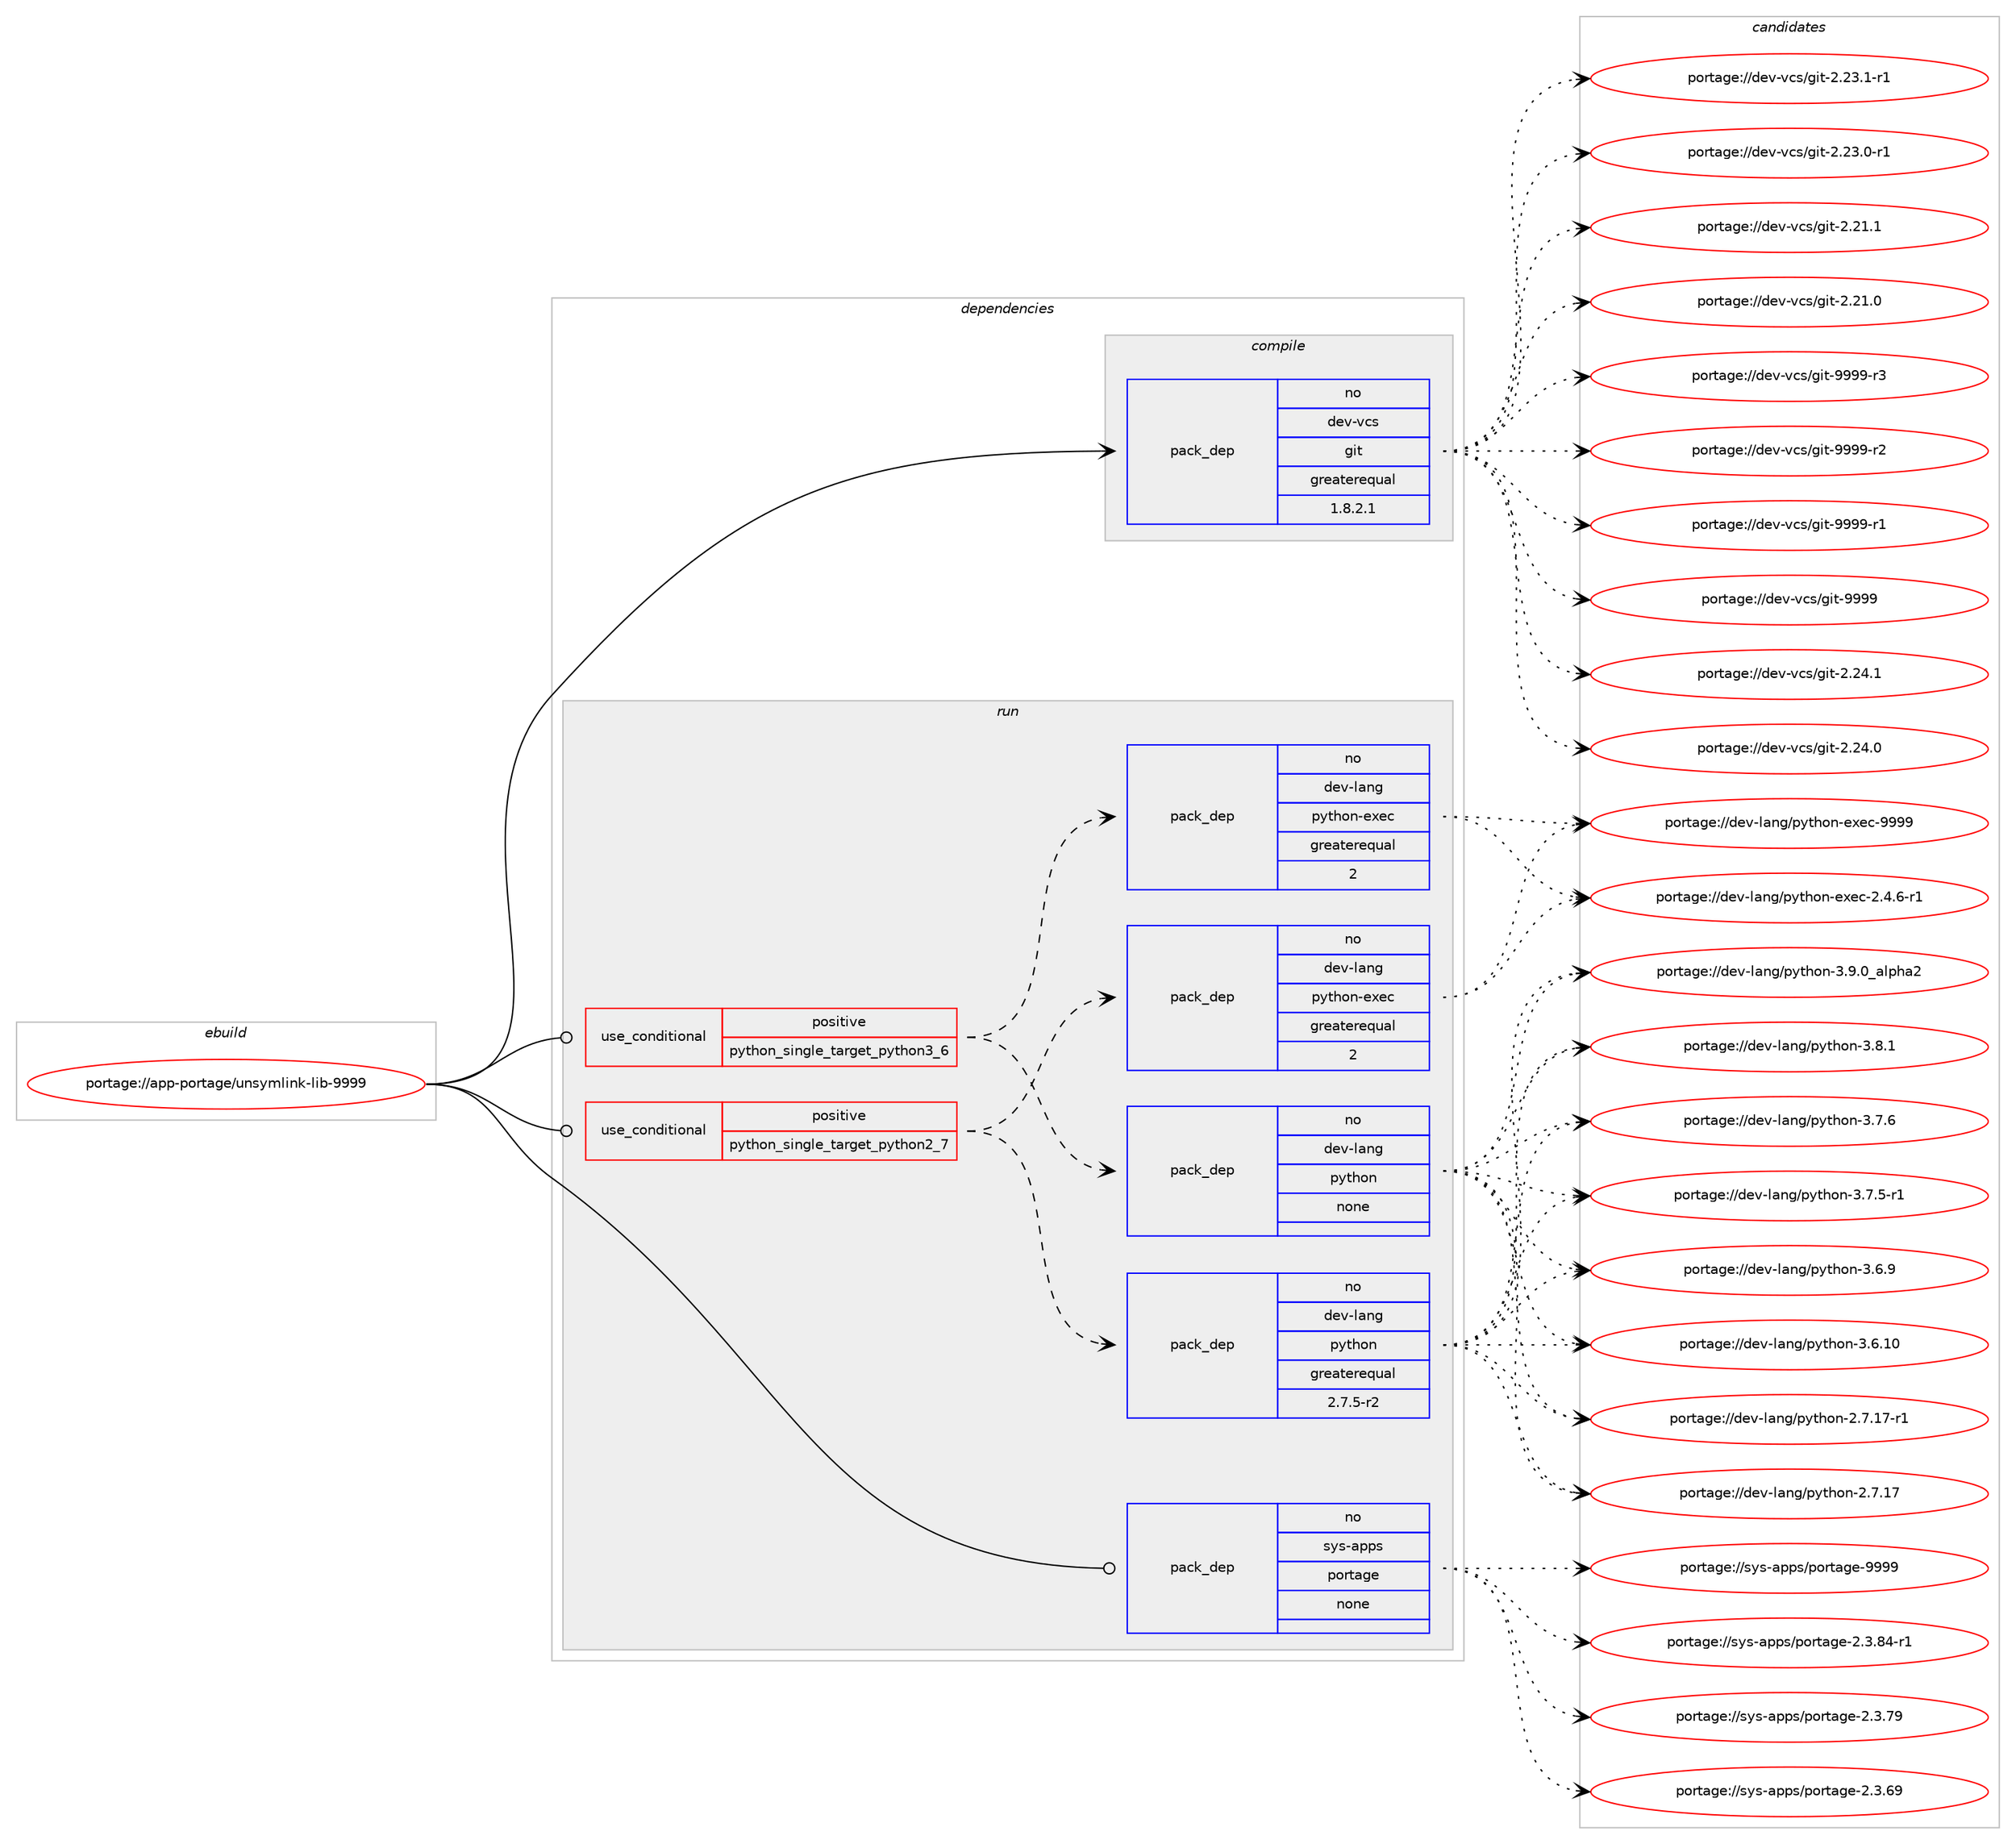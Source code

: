 digraph prolog {

# *************
# Graph options
# *************

newrank=true;
concentrate=true;
compound=true;
graph [rankdir=LR,fontname=Helvetica,fontsize=10,ranksep=1.5];#, ranksep=2.5, nodesep=0.2];
edge  [arrowhead=vee];
node  [fontname=Helvetica,fontsize=10];

# **********
# The ebuild
# **********

subgraph cluster_leftcol {
color=gray;
label=<<i>ebuild</i>>;
id [label="portage://app-portage/unsymlink-lib-9999", color=red, width=4, href="../app-portage/unsymlink-lib-9999.svg"];
}

# ****************
# The dependencies
# ****************

subgraph cluster_midcol {
color=gray;
label=<<i>dependencies</i>>;
subgraph cluster_compile {
fillcolor="#eeeeee";
style=filled;
label=<<i>compile</i>>;
subgraph pack451772 {
dependency600705 [label=<<TABLE BORDER="0" CELLBORDER="1" CELLSPACING="0" CELLPADDING="4" WIDTH="220"><TR><TD ROWSPAN="6" CELLPADDING="30">pack_dep</TD></TR><TR><TD WIDTH="110">no</TD></TR><TR><TD>dev-vcs</TD></TR><TR><TD>git</TD></TR><TR><TD>greaterequal</TD></TR><TR><TD>1.8.2.1</TD></TR></TABLE>>, shape=none, color=blue];
}
id:e -> dependency600705:w [weight=20,style="solid",arrowhead="vee"];
}
subgraph cluster_compileandrun {
fillcolor="#eeeeee";
style=filled;
label=<<i>compile and run</i>>;
}
subgraph cluster_run {
fillcolor="#eeeeee";
style=filled;
label=<<i>run</i>>;
subgraph cond140915 {
dependency600706 [label=<<TABLE BORDER="0" CELLBORDER="1" CELLSPACING="0" CELLPADDING="4"><TR><TD ROWSPAN="3" CELLPADDING="10">use_conditional</TD></TR><TR><TD>positive</TD></TR><TR><TD>python_single_target_python2_7</TD></TR></TABLE>>, shape=none, color=red];
subgraph pack451773 {
dependency600707 [label=<<TABLE BORDER="0" CELLBORDER="1" CELLSPACING="0" CELLPADDING="4" WIDTH="220"><TR><TD ROWSPAN="6" CELLPADDING="30">pack_dep</TD></TR><TR><TD WIDTH="110">no</TD></TR><TR><TD>dev-lang</TD></TR><TR><TD>python</TD></TR><TR><TD>greaterequal</TD></TR><TR><TD>2.7.5-r2</TD></TR></TABLE>>, shape=none, color=blue];
}
dependency600706:e -> dependency600707:w [weight=20,style="dashed",arrowhead="vee"];
subgraph pack451774 {
dependency600708 [label=<<TABLE BORDER="0" CELLBORDER="1" CELLSPACING="0" CELLPADDING="4" WIDTH="220"><TR><TD ROWSPAN="6" CELLPADDING="30">pack_dep</TD></TR><TR><TD WIDTH="110">no</TD></TR><TR><TD>dev-lang</TD></TR><TR><TD>python-exec</TD></TR><TR><TD>greaterequal</TD></TR><TR><TD>2</TD></TR></TABLE>>, shape=none, color=blue];
}
dependency600706:e -> dependency600708:w [weight=20,style="dashed",arrowhead="vee"];
}
id:e -> dependency600706:w [weight=20,style="solid",arrowhead="odot"];
subgraph cond140916 {
dependency600709 [label=<<TABLE BORDER="0" CELLBORDER="1" CELLSPACING="0" CELLPADDING="4"><TR><TD ROWSPAN="3" CELLPADDING="10">use_conditional</TD></TR><TR><TD>positive</TD></TR><TR><TD>python_single_target_python3_6</TD></TR></TABLE>>, shape=none, color=red];
subgraph pack451775 {
dependency600710 [label=<<TABLE BORDER="0" CELLBORDER="1" CELLSPACING="0" CELLPADDING="4" WIDTH="220"><TR><TD ROWSPAN="6" CELLPADDING="30">pack_dep</TD></TR><TR><TD WIDTH="110">no</TD></TR><TR><TD>dev-lang</TD></TR><TR><TD>python</TD></TR><TR><TD>none</TD></TR><TR><TD></TD></TR></TABLE>>, shape=none, color=blue];
}
dependency600709:e -> dependency600710:w [weight=20,style="dashed",arrowhead="vee"];
subgraph pack451776 {
dependency600711 [label=<<TABLE BORDER="0" CELLBORDER="1" CELLSPACING="0" CELLPADDING="4" WIDTH="220"><TR><TD ROWSPAN="6" CELLPADDING="30">pack_dep</TD></TR><TR><TD WIDTH="110">no</TD></TR><TR><TD>dev-lang</TD></TR><TR><TD>python-exec</TD></TR><TR><TD>greaterequal</TD></TR><TR><TD>2</TD></TR></TABLE>>, shape=none, color=blue];
}
dependency600709:e -> dependency600711:w [weight=20,style="dashed",arrowhead="vee"];
}
id:e -> dependency600709:w [weight=20,style="solid",arrowhead="odot"];
subgraph pack451777 {
dependency600712 [label=<<TABLE BORDER="0" CELLBORDER="1" CELLSPACING="0" CELLPADDING="4" WIDTH="220"><TR><TD ROWSPAN="6" CELLPADDING="30">pack_dep</TD></TR><TR><TD WIDTH="110">no</TD></TR><TR><TD>sys-apps</TD></TR><TR><TD>portage</TD></TR><TR><TD>none</TD></TR><TR><TD></TD></TR></TABLE>>, shape=none, color=blue];
}
id:e -> dependency600712:w [weight=20,style="solid",arrowhead="odot"];
}
}

# **************
# The candidates
# **************

subgraph cluster_choices {
rank=same;
color=gray;
label=<<i>candidates</i>>;

subgraph choice451772 {
color=black;
nodesep=1;
choice10010111845118991154710310511645575757574511451 [label="portage://dev-vcs/git-9999-r3", color=red, width=4,href="../dev-vcs/git-9999-r3.svg"];
choice10010111845118991154710310511645575757574511450 [label="portage://dev-vcs/git-9999-r2", color=red, width=4,href="../dev-vcs/git-9999-r2.svg"];
choice10010111845118991154710310511645575757574511449 [label="portage://dev-vcs/git-9999-r1", color=red, width=4,href="../dev-vcs/git-9999-r1.svg"];
choice1001011184511899115471031051164557575757 [label="portage://dev-vcs/git-9999", color=red, width=4,href="../dev-vcs/git-9999.svg"];
choice10010111845118991154710310511645504650524649 [label="portage://dev-vcs/git-2.24.1", color=red, width=4,href="../dev-vcs/git-2.24.1.svg"];
choice10010111845118991154710310511645504650524648 [label="portage://dev-vcs/git-2.24.0", color=red, width=4,href="../dev-vcs/git-2.24.0.svg"];
choice100101118451189911547103105116455046505146494511449 [label="portage://dev-vcs/git-2.23.1-r1", color=red, width=4,href="../dev-vcs/git-2.23.1-r1.svg"];
choice100101118451189911547103105116455046505146484511449 [label="portage://dev-vcs/git-2.23.0-r1", color=red, width=4,href="../dev-vcs/git-2.23.0-r1.svg"];
choice10010111845118991154710310511645504650494649 [label="portage://dev-vcs/git-2.21.1", color=red, width=4,href="../dev-vcs/git-2.21.1.svg"];
choice10010111845118991154710310511645504650494648 [label="portage://dev-vcs/git-2.21.0", color=red, width=4,href="../dev-vcs/git-2.21.0.svg"];
dependency600705:e -> choice10010111845118991154710310511645575757574511451:w [style=dotted,weight="100"];
dependency600705:e -> choice10010111845118991154710310511645575757574511450:w [style=dotted,weight="100"];
dependency600705:e -> choice10010111845118991154710310511645575757574511449:w [style=dotted,weight="100"];
dependency600705:e -> choice1001011184511899115471031051164557575757:w [style=dotted,weight="100"];
dependency600705:e -> choice10010111845118991154710310511645504650524649:w [style=dotted,weight="100"];
dependency600705:e -> choice10010111845118991154710310511645504650524648:w [style=dotted,weight="100"];
dependency600705:e -> choice100101118451189911547103105116455046505146494511449:w [style=dotted,weight="100"];
dependency600705:e -> choice100101118451189911547103105116455046505146484511449:w [style=dotted,weight="100"];
dependency600705:e -> choice10010111845118991154710310511645504650494649:w [style=dotted,weight="100"];
dependency600705:e -> choice10010111845118991154710310511645504650494648:w [style=dotted,weight="100"];
}
subgraph choice451773 {
color=black;
nodesep=1;
choice10010111845108971101034711212111610411111045514657464895971081121049750 [label="portage://dev-lang/python-3.9.0_alpha2", color=red, width=4,href="../dev-lang/python-3.9.0_alpha2.svg"];
choice100101118451089711010347112121116104111110455146564649 [label="portage://dev-lang/python-3.8.1", color=red, width=4,href="../dev-lang/python-3.8.1.svg"];
choice100101118451089711010347112121116104111110455146554654 [label="portage://dev-lang/python-3.7.6", color=red, width=4,href="../dev-lang/python-3.7.6.svg"];
choice1001011184510897110103471121211161041111104551465546534511449 [label="portage://dev-lang/python-3.7.5-r1", color=red, width=4,href="../dev-lang/python-3.7.5-r1.svg"];
choice100101118451089711010347112121116104111110455146544657 [label="portage://dev-lang/python-3.6.9", color=red, width=4,href="../dev-lang/python-3.6.9.svg"];
choice10010111845108971101034711212111610411111045514654464948 [label="portage://dev-lang/python-3.6.10", color=red, width=4,href="../dev-lang/python-3.6.10.svg"];
choice100101118451089711010347112121116104111110455046554649554511449 [label="portage://dev-lang/python-2.7.17-r1", color=red, width=4,href="../dev-lang/python-2.7.17-r1.svg"];
choice10010111845108971101034711212111610411111045504655464955 [label="portage://dev-lang/python-2.7.17", color=red, width=4,href="../dev-lang/python-2.7.17.svg"];
dependency600707:e -> choice10010111845108971101034711212111610411111045514657464895971081121049750:w [style=dotted,weight="100"];
dependency600707:e -> choice100101118451089711010347112121116104111110455146564649:w [style=dotted,weight="100"];
dependency600707:e -> choice100101118451089711010347112121116104111110455146554654:w [style=dotted,weight="100"];
dependency600707:e -> choice1001011184510897110103471121211161041111104551465546534511449:w [style=dotted,weight="100"];
dependency600707:e -> choice100101118451089711010347112121116104111110455146544657:w [style=dotted,weight="100"];
dependency600707:e -> choice10010111845108971101034711212111610411111045514654464948:w [style=dotted,weight="100"];
dependency600707:e -> choice100101118451089711010347112121116104111110455046554649554511449:w [style=dotted,weight="100"];
dependency600707:e -> choice10010111845108971101034711212111610411111045504655464955:w [style=dotted,weight="100"];
}
subgraph choice451774 {
color=black;
nodesep=1;
choice10010111845108971101034711212111610411111045101120101994557575757 [label="portage://dev-lang/python-exec-9999", color=red, width=4,href="../dev-lang/python-exec-9999.svg"];
choice10010111845108971101034711212111610411111045101120101994550465246544511449 [label="portage://dev-lang/python-exec-2.4.6-r1", color=red, width=4,href="../dev-lang/python-exec-2.4.6-r1.svg"];
dependency600708:e -> choice10010111845108971101034711212111610411111045101120101994557575757:w [style=dotted,weight="100"];
dependency600708:e -> choice10010111845108971101034711212111610411111045101120101994550465246544511449:w [style=dotted,weight="100"];
}
subgraph choice451775 {
color=black;
nodesep=1;
choice10010111845108971101034711212111610411111045514657464895971081121049750 [label="portage://dev-lang/python-3.9.0_alpha2", color=red, width=4,href="../dev-lang/python-3.9.0_alpha2.svg"];
choice100101118451089711010347112121116104111110455146564649 [label="portage://dev-lang/python-3.8.1", color=red, width=4,href="../dev-lang/python-3.8.1.svg"];
choice100101118451089711010347112121116104111110455146554654 [label="portage://dev-lang/python-3.7.6", color=red, width=4,href="../dev-lang/python-3.7.6.svg"];
choice1001011184510897110103471121211161041111104551465546534511449 [label="portage://dev-lang/python-3.7.5-r1", color=red, width=4,href="../dev-lang/python-3.7.5-r1.svg"];
choice100101118451089711010347112121116104111110455146544657 [label="portage://dev-lang/python-3.6.9", color=red, width=4,href="../dev-lang/python-3.6.9.svg"];
choice10010111845108971101034711212111610411111045514654464948 [label="portage://dev-lang/python-3.6.10", color=red, width=4,href="../dev-lang/python-3.6.10.svg"];
choice100101118451089711010347112121116104111110455046554649554511449 [label="portage://dev-lang/python-2.7.17-r1", color=red, width=4,href="../dev-lang/python-2.7.17-r1.svg"];
choice10010111845108971101034711212111610411111045504655464955 [label="portage://dev-lang/python-2.7.17", color=red, width=4,href="../dev-lang/python-2.7.17.svg"];
dependency600710:e -> choice10010111845108971101034711212111610411111045514657464895971081121049750:w [style=dotted,weight="100"];
dependency600710:e -> choice100101118451089711010347112121116104111110455146564649:w [style=dotted,weight="100"];
dependency600710:e -> choice100101118451089711010347112121116104111110455146554654:w [style=dotted,weight="100"];
dependency600710:e -> choice1001011184510897110103471121211161041111104551465546534511449:w [style=dotted,weight="100"];
dependency600710:e -> choice100101118451089711010347112121116104111110455146544657:w [style=dotted,weight="100"];
dependency600710:e -> choice10010111845108971101034711212111610411111045514654464948:w [style=dotted,weight="100"];
dependency600710:e -> choice100101118451089711010347112121116104111110455046554649554511449:w [style=dotted,weight="100"];
dependency600710:e -> choice10010111845108971101034711212111610411111045504655464955:w [style=dotted,weight="100"];
}
subgraph choice451776 {
color=black;
nodesep=1;
choice10010111845108971101034711212111610411111045101120101994557575757 [label="portage://dev-lang/python-exec-9999", color=red, width=4,href="../dev-lang/python-exec-9999.svg"];
choice10010111845108971101034711212111610411111045101120101994550465246544511449 [label="portage://dev-lang/python-exec-2.4.6-r1", color=red, width=4,href="../dev-lang/python-exec-2.4.6-r1.svg"];
dependency600711:e -> choice10010111845108971101034711212111610411111045101120101994557575757:w [style=dotted,weight="100"];
dependency600711:e -> choice10010111845108971101034711212111610411111045101120101994550465246544511449:w [style=dotted,weight="100"];
}
subgraph choice451777 {
color=black;
nodesep=1;
choice115121115459711211211547112111114116971031014557575757 [label="portage://sys-apps/portage-9999", color=red, width=4,href="../sys-apps/portage-9999.svg"];
choice11512111545971121121154711211111411697103101455046514656524511449 [label="portage://sys-apps/portage-2.3.84-r1", color=red, width=4,href="../sys-apps/portage-2.3.84-r1.svg"];
choice1151211154597112112115471121111141169710310145504651465557 [label="portage://sys-apps/portage-2.3.79", color=red, width=4,href="../sys-apps/portage-2.3.79.svg"];
choice1151211154597112112115471121111141169710310145504651465457 [label="portage://sys-apps/portage-2.3.69", color=red, width=4,href="../sys-apps/portage-2.3.69.svg"];
dependency600712:e -> choice115121115459711211211547112111114116971031014557575757:w [style=dotted,weight="100"];
dependency600712:e -> choice11512111545971121121154711211111411697103101455046514656524511449:w [style=dotted,weight="100"];
dependency600712:e -> choice1151211154597112112115471121111141169710310145504651465557:w [style=dotted,weight="100"];
dependency600712:e -> choice1151211154597112112115471121111141169710310145504651465457:w [style=dotted,weight="100"];
}
}

}
